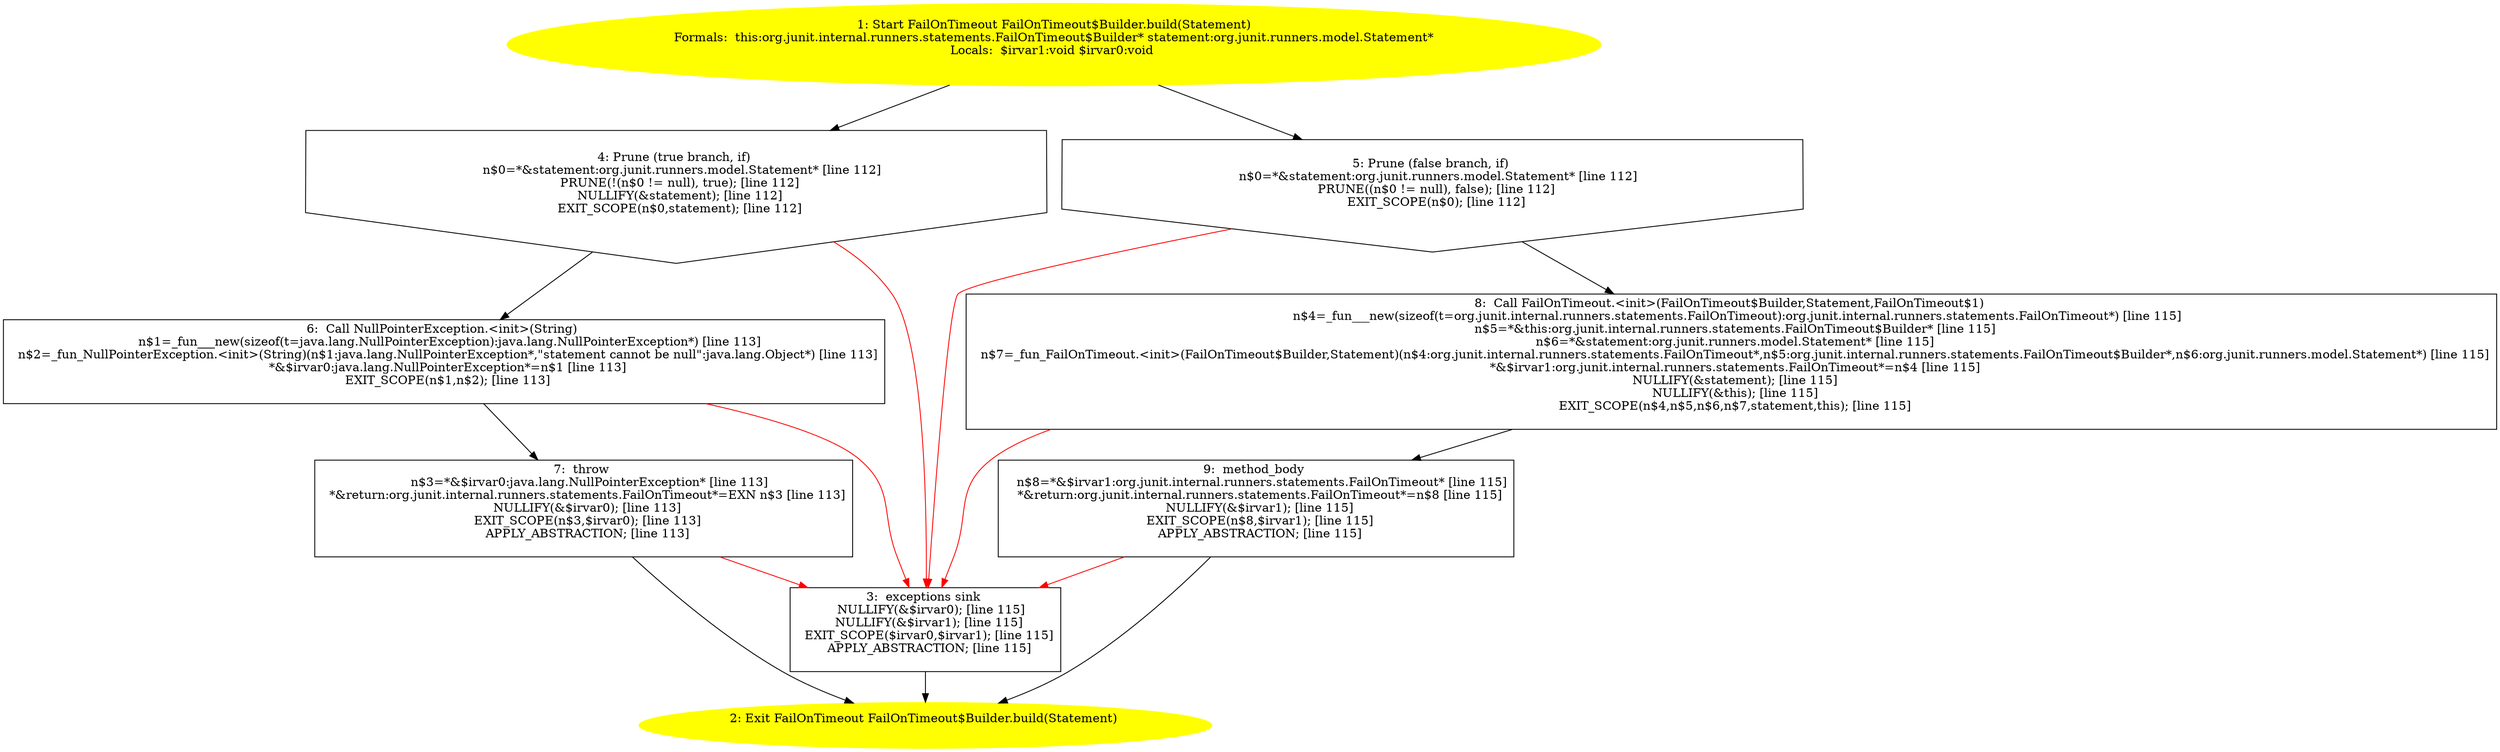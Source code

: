 /* @generated */
digraph cfg {
"org.junit.internal.runners.statements.FailOnTimeout$Builder.build(org.junit.runners.model.Statement).5c10dd52720d0819be04a04690bc4d19_1" [label="1: Start FailOnTimeout FailOnTimeout$Builder.build(Statement)\nFormals:  this:org.junit.internal.runners.statements.FailOnTimeout$Builder* statement:org.junit.runners.model.Statement*\nLocals:  $irvar1:void $irvar0:void \n  " color=yellow style=filled]
	

	 "org.junit.internal.runners.statements.FailOnTimeout$Builder.build(org.junit.runners.model.Statement).5c10dd52720d0819be04a04690bc4d19_1" -> "org.junit.internal.runners.statements.FailOnTimeout$Builder.build(org.junit.runners.model.Statement).5c10dd52720d0819be04a04690bc4d19_4" ;
	 "org.junit.internal.runners.statements.FailOnTimeout$Builder.build(org.junit.runners.model.Statement).5c10dd52720d0819be04a04690bc4d19_1" -> "org.junit.internal.runners.statements.FailOnTimeout$Builder.build(org.junit.runners.model.Statement).5c10dd52720d0819be04a04690bc4d19_5" ;
"org.junit.internal.runners.statements.FailOnTimeout$Builder.build(org.junit.runners.model.Statement).5c10dd52720d0819be04a04690bc4d19_2" [label="2: Exit FailOnTimeout FailOnTimeout$Builder.build(Statement) \n  " color=yellow style=filled]
	

"org.junit.internal.runners.statements.FailOnTimeout$Builder.build(org.junit.runners.model.Statement).5c10dd52720d0819be04a04690bc4d19_3" [label="3:  exceptions sink \n   NULLIFY(&$irvar0); [line 115]\n  NULLIFY(&$irvar1); [line 115]\n  EXIT_SCOPE($irvar0,$irvar1); [line 115]\n  APPLY_ABSTRACTION; [line 115]\n " shape="box"]
	

	 "org.junit.internal.runners.statements.FailOnTimeout$Builder.build(org.junit.runners.model.Statement).5c10dd52720d0819be04a04690bc4d19_3" -> "org.junit.internal.runners.statements.FailOnTimeout$Builder.build(org.junit.runners.model.Statement).5c10dd52720d0819be04a04690bc4d19_2" ;
"org.junit.internal.runners.statements.FailOnTimeout$Builder.build(org.junit.runners.model.Statement).5c10dd52720d0819be04a04690bc4d19_4" [label="4: Prune (true branch, if) \n   n$0=*&statement:org.junit.runners.model.Statement* [line 112]\n  PRUNE(!(n$0 != null), true); [line 112]\n  NULLIFY(&statement); [line 112]\n  EXIT_SCOPE(n$0,statement); [line 112]\n " shape="invhouse"]
	

	 "org.junit.internal.runners.statements.FailOnTimeout$Builder.build(org.junit.runners.model.Statement).5c10dd52720d0819be04a04690bc4d19_4" -> "org.junit.internal.runners.statements.FailOnTimeout$Builder.build(org.junit.runners.model.Statement).5c10dd52720d0819be04a04690bc4d19_6" ;
	 "org.junit.internal.runners.statements.FailOnTimeout$Builder.build(org.junit.runners.model.Statement).5c10dd52720d0819be04a04690bc4d19_4" -> "org.junit.internal.runners.statements.FailOnTimeout$Builder.build(org.junit.runners.model.Statement).5c10dd52720d0819be04a04690bc4d19_3" [color="red" ];
"org.junit.internal.runners.statements.FailOnTimeout$Builder.build(org.junit.runners.model.Statement).5c10dd52720d0819be04a04690bc4d19_5" [label="5: Prune (false branch, if) \n   n$0=*&statement:org.junit.runners.model.Statement* [line 112]\n  PRUNE((n$0 != null), false); [line 112]\n  EXIT_SCOPE(n$0); [line 112]\n " shape="invhouse"]
	

	 "org.junit.internal.runners.statements.FailOnTimeout$Builder.build(org.junit.runners.model.Statement).5c10dd52720d0819be04a04690bc4d19_5" -> "org.junit.internal.runners.statements.FailOnTimeout$Builder.build(org.junit.runners.model.Statement).5c10dd52720d0819be04a04690bc4d19_8" ;
	 "org.junit.internal.runners.statements.FailOnTimeout$Builder.build(org.junit.runners.model.Statement).5c10dd52720d0819be04a04690bc4d19_5" -> "org.junit.internal.runners.statements.FailOnTimeout$Builder.build(org.junit.runners.model.Statement).5c10dd52720d0819be04a04690bc4d19_3" [color="red" ];
"org.junit.internal.runners.statements.FailOnTimeout$Builder.build(org.junit.runners.model.Statement).5c10dd52720d0819be04a04690bc4d19_6" [label="6:  Call NullPointerException.<init>(String) \n   n$1=_fun___new(sizeof(t=java.lang.NullPointerException):java.lang.NullPointerException*) [line 113]\n  n$2=_fun_NullPointerException.<init>(String)(n$1:java.lang.NullPointerException*,\"statement cannot be null\":java.lang.Object*) [line 113]\n  *&$irvar0:java.lang.NullPointerException*=n$1 [line 113]\n  EXIT_SCOPE(n$1,n$2); [line 113]\n " shape="box"]
	

	 "org.junit.internal.runners.statements.FailOnTimeout$Builder.build(org.junit.runners.model.Statement).5c10dd52720d0819be04a04690bc4d19_6" -> "org.junit.internal.runners.statements.FailOnTimeout$Builder.build(org.junit.runners.model.Statement).5c10dd52720d0819be04a04690bc4d19_7" ;
	 "org.junit.internal.runners.statements.FailOnTimeout$Builder.build(org.junit.runners.model.Statement).5c10dd52720d0819be04a04690bc4d19_6" -> "org.junit.internal.runners.statements.FailOnTimeout$Builder.build(org.junit.runners.model.Statement).5c10dd52720d0819be04a04690bc4d19_3" [color="red" ];
"org.junit.internal.runners.statements.FailOnTimeout$Builder.build(org.junit.runners.model.Statement).5c10dd52720d0819be04a04690bc4d19_7" [label="7:  throw \n   n$3=*&$irvar0:java.lang.NullPointerException* [line 113]\n  *&return:org.junit.internal.runners.statements.FailOnTimeout*=EXN n$3 [line 113]\n  NULLIFY(&$irvar0); [line 113]\n  EXIT_SCOPE(n$3,$irvar0); [line 113]\n  APPLY_ABSTRACTION; [line 113]\n " shape="box"]
	

	 "org.junit.internal.runners.statements.FailOnTimeout$Builder.build(org.junit.runners.model.Statement).5c10dd52720d0819be04a04690bc4d19_7" -> "org.junit.internal.runners.statements.FailOnTimeout$Builder.build(org.junit.runners.model.Statement).5c10dd52720d0819be04a04690bc4d19_2" ;
	 "org.junit.internal.runners.statements.FailOnTimeout$Builder.build(org.junit.runners.model.Statement).5c10dd52720d0819be04a04690bc4d19_7" -> "org.junit.internal.runners.statements.FailOnTimeout$Builder.build(org.junit.runners.model.Statement).5c10dd52720d0819be04a04690bc4d19_3" [color="red" ];
"org.junit.internal.runners.statements.FailOnTimeout$Builder.build(org.junit.runners.model.Statement).5c10dd52720d0819be04a04690bc4d19_8" [label="8:  Call FailOnTimeout.<init>(FailOnTimeout$Builder,Statement,FailOnTimeout$1) \n   n$4=_fun___new(sizeof(t=org.junit.internal.runners.statements.FailOnTimeout):org.junit.internal.runners.statements.FailOnTimeout*) [line 115]\n  n$5=*&this:org.junit.internal.runners.statements.FailOnTimeout$Builder* [line 115]\n  n$6=*&statement:org.junit.runners.model.Statement* [line 115]\n  n$7=_fun_FailOnTimeout.<init>(FailOnTimeout$Builder,Statement)(n$4:org.junit.internal.runners.statements.FailOnTimeout*,n$5:org.junit.internal.runners.statements.FailOnTimeout$Builder*,n$6:org.junit.runners.model.Statement*) [line 115]\n  *&$irvar1:org.junit.internal.runners.statements.FailOnTimeout*=n$4 [line 115]\n  NULLIFY(&statement); [line 115]\n  NULLIFY(&this); [line 115]\n  EXIT_SCOPE(n$4,n$5,n$6,n$7,statement,this); [line 115]\n " shape="box"]
	

	 "org.junit.internal.runners.statements.FailOnTimeout$Builder.build(org.junit.runners.model.Statement).5c10dd52720d0819be04a04690bc4d19_8" -> "org.junit.internal.runners.statements.FailOnTimeout$Builder.build(org.junit.runners.model.Statement).5c10dd52720d0819be04a04690bc4d19_9" ;
	 "org.junit.internal.runners.statements.FailOnTimeout$Builder.build(org.junit.runners.model.Statement).5c10dd52720d0819be04a04690bc4d19_8" -> "org.junit.internal.runners.statements.FailOnTimeout$Builder.build(org.junit.runners.model.Statement).5c10dd52720d0819be04a04690bc4d19_3" [color="red" ];
"org.junit.internal.runners.statements.FailOnTimeout$Builder.build(org.junit.runners.model.Statement).5c10dd52720d0819be04a04690bc4d19_9" [label="9:  method_body \n   n$8=*&$irvar1:org.junit.internal.runners.statements.FailOnTimeout* [line 115]\n  *&return:org.junit.internal.runners.statements.FailOnTimeout*=n$8 [line 115]\n  NULLIFY(&$irvar1); [line 115]\n  EXIT_SCOPE(n$8,$irvar1); [line 115]\n  APPLY_ABSTRACTION; [line 115]\n " shape="box"]
	

	 "org.junit.internal.runners.statements.FailOnTimeout$Builder.build(org.junit.runners.model.Statement).5c10dd52720d0819be04a04690bc4d19_9" -> "org.junit.internal.runners.statements.FailOnTimeout$Builder.build(org.junit.runners.model.Statement).5c10dd52720d0819be04a04690bc4d19_2" ;
	 "org.junit.internal.runners.statements.FailOnTimeout$Builder.build(org.junit.runners.model.Statement).5c10dd52720d0819be04a04690bc4d19_9" -> "org.junit.internal.runners.statements.FailOnTimeout$Builder.build(org.junit.runners.model.Statement).5c10dd52720d0819be04a04690bc4d19_3" [color="red" ];
}
